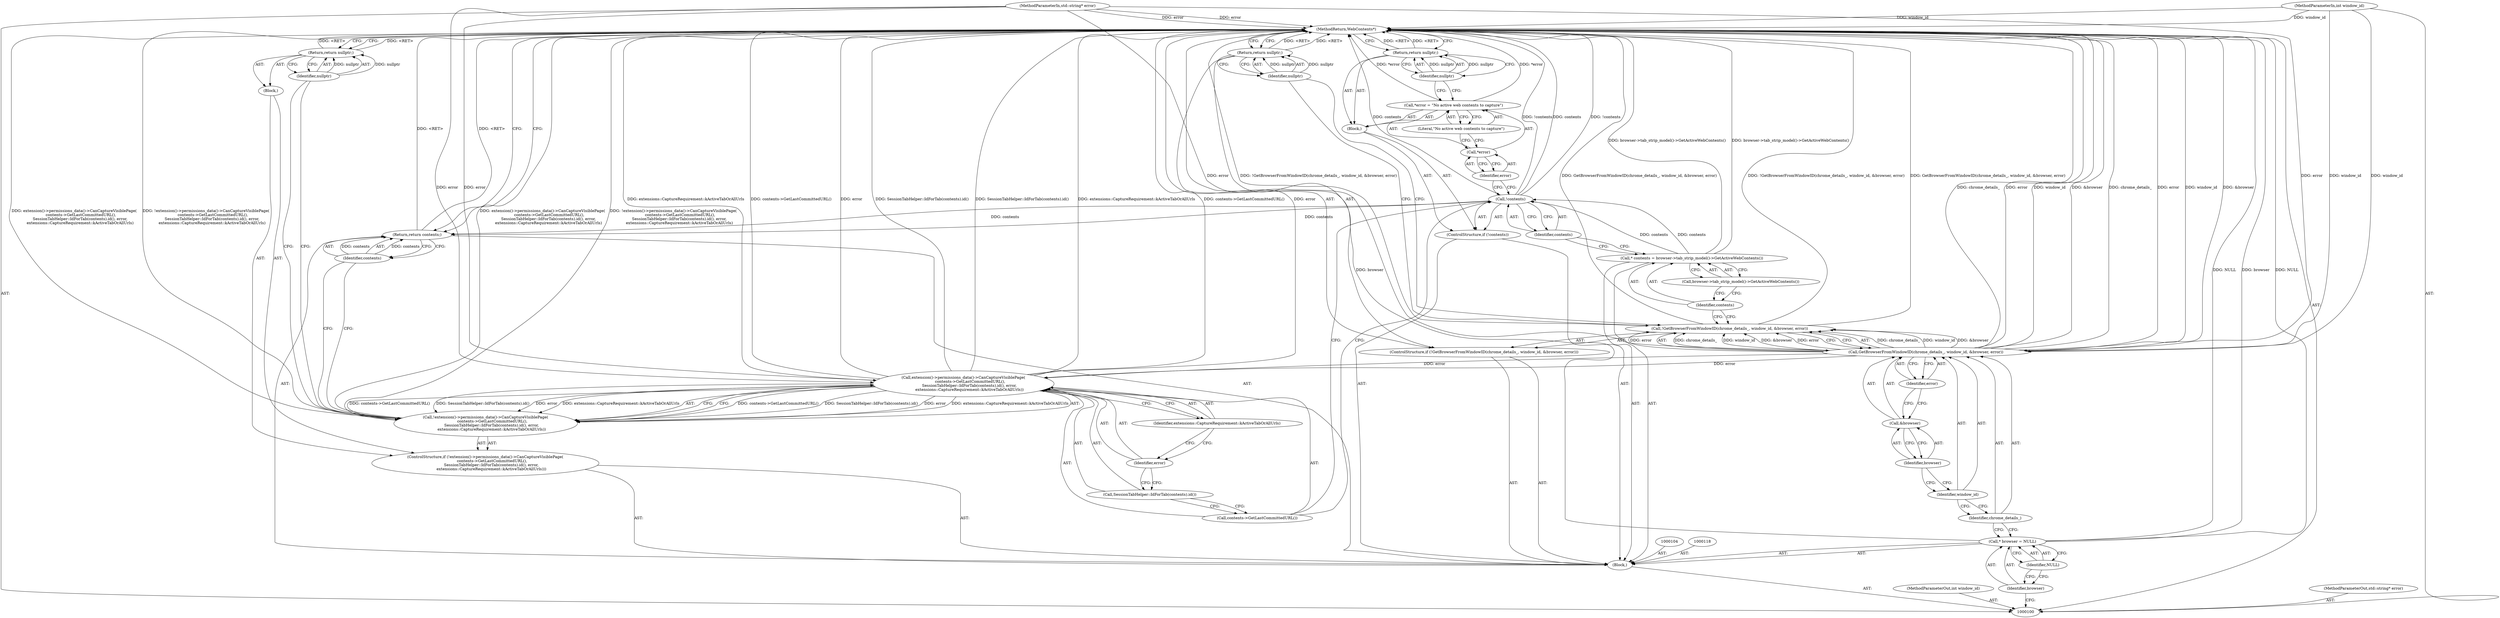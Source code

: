 digraph "0_Chrome_0660e08731fd42076d7242068e9eaed1482b14d5_1" {
"1000144" [label="(MethodReturn,WebContents*)"];
"1000129" [label="(Literal,\"No active web contents to capture\")"];
"1000126" [label="(Call,*error = \"No active web contents to capture\")"];
"1000127" [label="(Call,*error)"];
"1000128" [label="(Identifier,error)"];
"1000131" [label="(Identifier,nullptr)"];
"1000130" [label="(Return,return nullptr;)"];
"1000132" [label="(ControlStructure,if (!extension()->permissions_data()->CanCaptureVisiblePage(\n           contents->GetLastCommittedURL(),\n          SessionTabHelper::IdForTab(contents).id(), error,\n          extensions::CaptureRequirement::kActiveTabOrAllUrls)))"];
"1000133" [label="(Call,!extension()->permissions_data()->CanCaptureVisiblePage(\n           contents->GetLastCommittedURL(),\n          SessionTabHelper::IdForTab(contents).id(), error,\n          extensions::CaptureRequirement::kActiveTabOrAllUrls))"];
"1000134" [label="(Call,extension()->permissions_data()->CanCaptureVisiblePage(\n           contents->GetLastCommittedURL(),\n          SessionTabHelper::IdForTab(contents).id(), error,\n          extensions::CaptureRequirement::kActiveTabOrAllUrls))"];
"1000135" [label="(Call,contents->GetLastCommittedURL())"];
"1000136" [label="(Call,SessionTabHelper::IdForTab(contents).id())"];
"1000137" [label="(Identifier,error)"];
"1000138" [label="(Identifier,extensions::CaptureRequirement::kActiveTabOrAllUrls)"];
"1000139" [label="(Block,)"];
"1000141" [label="(Identifier,nullptr)"];
"1000140" [label="(Return,return nullptr;)"];
"1000101" [label="(MethodParameterIn,int window_id)"];
"1000194" [label="(MethodParameterOut,int window_id)"];
"1000143" [label="(Identifier,contents)"];
"1000142" [label="(Return,return contents;)"];
"1000103" [label="(Block,)"];
"1000102" [label="(MethodParameterIn,std::string* error)"];
"1000195" [label="(MethodParameterOut,std::string* error)"];
"1000106" [label="(Identifier,browser)"];
"1000107" [label="(Identifier,NULL)"];
"1000105" [label="(Call,* browser = NULL)"];
"1000108" [label="(ControlStructure,if (!GetBrowserFromWindowID(chrome_details_, window_id, &browser, error)))"];
"1000111" [label="(Identifier,chrome_details_)"];
"1000112" [label="(Identifier,window_id)"];
"1000113" [label="(Call,&browser)"];
"1000114" [label="(Identifier,browser)"];
"1000109" [label="(Call,!GetBrowserFromWindowID(chrome_details_, window_id, &browser, error))"];
"1000115" [label="(Identifier,error)"];
"1000110" [label="(Call,GetBrowserFromWindowID(chrome_details_, window_id, &browser, error))"];
"1000117" [label="(Identifier,nullptr)"];
"1000116" [label="(Return,return nullptr;)"];
"1000119" [label="(Call,* contents = browser->tab_strip_model()->GetActiveWebContents())"];
"1000120" [label="(Identifier,contents)"];
"1000121" [label="(Call,browser->tab_strip_model()->GetActiveWebContents())"];
"1000125" [label="(Block,)"];
"1000122" [label="(ControlStructure,if (!contents))"];
"1000123" [label="(Call,!contents)"];
"1000124" [label="(Identifier,contents)"];
"1000144" -> "1000100"  [label="AST: "];
"1000144" -> "1000116"  [label="CFG: "];
"1000144" -> "1000130"  [label="CFG: "];
"1000144" -> "1000140"  [label="CFG: "];
"1000144" -> "1000142"  [label="CFG: "];
"1000105" -> "1000144"  [label="DDG: NULL"];
"1000105" -> "1000144"  [label="DDG: browser"];
"1000123" -> "1000144"  [label="DDG: !contents"];
"1000123" -> "1000144"  [label="DDG: contents"];
"1000133" -> "1000144"  [label="DDG: extension()->permissions_data()->CanCaptureVisiblePage(\n           contents->GetLastCommittedURL(),\n          SessionTabHelper::IdForTab(contents).id(), error,\n          extensions::CaptureRequirement::kActiveTabOrAllUrls)"];
"1000133" -> "1000144"  [label="DDG: !extension()->permissions_data()->CanCaptureVisiblePage(\n           contents->GetLastCommittedURL(),\n          SessionTabHelper::IdForTab(contents).id(), error,\n          extensions::CaptureRequirement::kActiveTabOrAllUrls)"];
"1000126" -> "1000144"  [label="DDG: *error"];
"1000134" -> "1000144"  [label="DDG: SessionTabHelper::IdForTab(contents).id()"];
"1000134" -> "1000144"  [label="DDG: extensions::CaptureRequirement::kActiveTabOrAllUrls"];
"1000134" -> "1000144"  [label="DDG: contents->GetLastCommittedURL()"];
"1000134" -> "1000144"  [label="DDG: error"];
"1000110" -> "1000144"  [label="DDG: chrome_details_"];
"1000110" -> "1000144"  [label="DDG: error"];
"1000110" -> "1000144"  [label="DDG: window_id"];
"1000110" -> "1000144"  [label="DDG: &browser"];
"1000119" -> "1000144"  [label="DDG: browser->tab_strip_model()->GetActiveWebContents()"];
"1000102" -> "1000144"  [label="DDG: error"];
"1000101" -> "1000144"  [label="DDG: window_id"];
"1000109" -> "1000144"  [label="DDG: GetBrowserFromWindowID(chrome_details_, window_id, &browser, error)"];
"1000109" -> "1000144"  [label="DDG: !GetBrowserFromWindowID(chrome_details_, window_id, &browser, error)"];
"1000116" -> "1000144"  [label="DDG: <RET>"];
"1000142" -> "1000144"  [label="DDG: <RET>"];
"1000140" -> "1000144"  [label="DDG: <RET>"];
"1000130" -> "1000144"  [label="DDG: <RET>"];
"1000129" -> "1000126"  [label="AST: "];
"1000129" -> "1000127"  [label="CFG: "];
"1000126" -> "1000129"  [label="CFG: "];
"1000126" -> "1000125"  [label="AST: "];
"1000126" -> "1000129"  [label="CFG: "];
"1000127" -> "1000126"  [label="AST: "];
"1000129" -> "1000126"  [label="AST: "];
"1000131" -> "1000126"  [label="CFG: "];
"1000126" -> "1000144"  [label="DDG: *error"];
"1000127" -> "1000126"  [label="AST: "];
"1000127" -> "1000128"  [label="CFG: "];
"1000128" -> "1000127"  [label="AST: "];
"1000129" -> "1000127"  [label="CFG: "];
"1000128" -> "1000127"  [label="AST: "];
"1000128" -> "1000123"  [label="CFG: "];
"1000127" -> "1000128"  [label="CFG: "];
"1000131" -> "1000130"  [label="AST: "];
"1000131" -> "1000126"  [label="CFG: "];
"1000130" -> "1000131"  [label="CFG: "];
"1000131" -> "1000130"  [label="DDG: nullptr"];
"1000130" -> "1000125"  [label="AST: "];
"1000130" -> "1000131"  [label="CFG: "];
"1000131" -> "1000130"  [label="AST: "];
"1000144" -> "1000130"  [label="CFG: "];
"1000130" -> "1000144"  [label="DDG: <RET>"];
"1000131" -> "1000130"  [label="DDG: nullptr"];
"1000132" -> "1000103"  [label="AST: "];
"1000133" -> "1000132"  [label="AST: "];
"1000139" -> "1000132"  [label="AST: "];
"1000133" -> "1000132"  [label="AST: "];
"1000133" -> "1000134"  [label="CFG: "];
"1000134" -> "1000133"  [label="AST: "];
"1000141" -> "1000133"  [label="CFG: "];
"1000143" -> "1000133"  [label="CFG: "];
"1000133" -> "1000144"  [label="DDG: extension()->permissions_data()->CanCaptureVisiblePage(\n           contents->GetLastCommittedURL(),\n          SessionTabHelper::IdForTab(contents).id(), error,\n          extensions::CaptureRequirement::kActiveTabOrAllUrls)"];
"1000133" -> "1000144"  [label="DDG: !extension()->permissions_data()->CanCaptureVisiblePage(\n           contents->GetLastCommittedURL(),\n          SessionTabHelper::IdForTab(contents).id(), error,\n          extensions::CaptureRequirement::kActiveTabOrAllUrls)"];
"1000134" -> "1000133"  [label="DDG: contents->GetLastCommittedURL()"];
"1000134" -> "1000133"  [label="DDG: SessionTabHelper::IdForTab(contents).id()"];
"1000134" -> "1000133"  [label="DDG: error"];
"1000134" -> "1000133"  [label="DDG: extensions::CaptureRequirement::kActiveTabOrAllUrls"];
"1000134" -> "1000133"  [label="AST: "];
"1000134" -> "1000138"  [label="CFG: "];
"1000135" -> "1000134"  [label="AST: "];
"1000136" -> "1000134"  [label="AST: "];
"1000137" -> "1000134"  [label="AST: "];
"1000138" -> "1000134"  [label="AST: "];
"1000133" -> "1000134"  [label="CFG: "];
"1000134" -> "1000144"  [label="DDG: SessionTabHelper::IdForTab(contents).id()"];
"1000134" -> "1000144"  [label="DDG: extensions::CaptureRequirement::kActiveTabOrAllUrls"];
"1000134" -> "1000144"  [label="DDG: contents->GetLastCommittedURL()"];
"1000134" -> "1000144"  [label="DDG: error"];
"1000134" -> "1000133"  [label="DDG: contents->GetLastCommittedURL()"];
"1000134" -> "1000133"  [label="DDG: SessionTabHelper::IdForTab(contents).id()"];
"1000134" -> "1000133"  [label="DDG: error"];
"1000134" -> "1000133"  [label="DDG: extensions::CaptureRequirement::kActiveTabOrAllUrls"];
"1000110" -> "1000134"  [label="DDG: error"];
"1000102" -> "1000134"  [label="DDG: error"];
"1000135" -> "1000134"  [label="AST: "];
"1000135" -> "1000123"  [label="CFG: "];
"1000136" -> "1000135"  [label="CFG: "];
"1000136" -> "1000134"  [label="AST: "];
"1000136" -> "1000135"  [label="CFG: "];
"1000137" -> "1000136"  [label="CFG: "];
"1000137" -> "1000134"  [label="AST: "];
"1000137" -> "1000136"  [label="CFG: "];
"1000138" -> "1000137"  [label="CFG: "];
"1000138" -> "1000134"  [label="AST: "];
"1000138" -> "1000137"  [label="CFG: "];
"1000134" -> "1000138"  [label="CFG: "];
"1000139" -> "1000132"  [label="AST: "];
"1000140" -> "1000139"  [label="AST: "];
"1000141" -> "1000140"  [label="AST: "];
"1000141" -> "1000133"  [label="CFG: "];
"1000140" -> "1000141"  [label="CFG: "];
"1000141" -> "1000140"  [label="DDG: nullptr"];
"1000140" -> "1000139"  [label="AST: "];
"1000140" -> "1000141"  [label="CFG: "];
"1000141" -> "1000140"  [label="AST: "];
"1000144" -> "1000140"  [label="CFG: "];
"1000140" -> "1000144"  [label="DDG: <RET>"];
"1000141" -> "1000140"  [label="DDG: nullptr"];
"1000101" -> "1000100"  [label="AST: "];
"1000101" -> "1000144"  [label="DDG: window_id"];
"1000101" -> "1000110"  [label="DDG: window_id"];
"1000194" -> "1000100"  [label="AST: "];
"1000143" -> "1000142"  [label="AST: "];
"1000143" -> "1000133"  [label="CFG: "];
"1000142" -> "1000143"  [label="CFG: "];
"1000143" -> "1000142"  [label="DDG: contents"];
"1000142" -> "1000103"  [label="AST: "];
"1000142" -> "1000143"  [label="CFG: "];
"1000143" -> "1000142"  [label="AST: "];
"1000144" -> "1000142"  [label="CFG: "];
"1000142" -> "1000144"  [label="DDG: <RET>"];
"1000143" -> "1000142"  [label="DDG: contents"];
"1000123" -> "1000142"  [label="DDG: contents"];
"1000103" -> "1000100"  [label="AST: "];
"1000104" -> "1000103"  [label="AST: "];
"1000105" -> "1000103"  [label="AST: "];
"1000108" -> "1000103"  [label="AST: "];
"1000118" -> "1000103"  [label="AST: "];
"1000119" -> "1000103"  [label="AST: "];
"1000122" -> "1000103"  [label="AST: "];
"1000132" -> "1000103"  [label="AST: "];
"1000142" -> "1000103"  [label="AST: "];
"1000102" -> "1000100"  [label="AST: "];
"1000102" -> "1000144"  [label="DDG: error"];
"1000102" -> "1000110"  [label="DDG: error"];
"1000102" -> "1000134"  [label="DDG: error"];
"1000195" -> "1000100"  [label="AST: "];
"1000106" -> "1000105"  [label="AST: "];
"1000106" -> "1000100"  [label="CFG: "];
"1000107" -> "1000106"  [label="CFG: "];
"1000107" -> "1000105"  [label="AST: "];
"1000107" -> "1000106"  [label="CFG: "];
"1000105" -> "1000107"  [label="CFG: "];
"1000105" -> "1000103"  [label="AST: "];
"1000105" -> "1000107"  [label="CFG: "];
"1000106" -> "1000105"  [label="AST: "];
"1000107" -> "1000105"  [label="AST: "];
"1000111" -> "1000105"  [label="CFG: "];
"1000105" -> "1000144"  [label="DDG: NULL"];
"1000105" -> "1000144"  [label="DDG: browser"];
"1000108" -> "1000103"  [label="AST: "];
"1000109" -> "1000108"  [label="AST: "];
"1000116" -> "1000108"  [label="AST: "];
"1000111" -> "1000110"  [label="AST: "];
"1000111" -> "1000105"  [label="CFG: "];
"1000112" -> "1000111"  [label="CFG: "];
"1000112" -> "1000110"  [label="AST: "];
"1000112" -> "1000111"  [label="CFG: "];
"1000114" -> "1000112"  [label="CFG: "];
"1000113" -> "1000110"  [label="AST: "];
"1000113" -> "1000114"  [label="CFG: "];
"1000114" -> "1000113"  [label="AST: "];
"1000115" -> "1000113"  [label="CFG: "];
"1000114" -> "1000113"  [label="AST: "];
"1000114" -> "1000112"  [label="CFG: "];
"1000113" -> "1000114"  [label="CFG: "];
"1000109" -> "1000108"  [label="AST: "];
"1000109" -> "1000110"  [label="CFG: "];
"1000110" -> "1000109"  [label="AST: "];
"1000117" -> "1000109"  [label="CFG: "];
"1000120" -> "1000109"  [label="CFG: "];
"1000109" -> "1000144"  [label="DDG: GetBrowserFromWindowID(chrome_details_, window_id, &browser, error)"];
"1000109" -> "1000144"  [label="DDG: !GetBrowserFromWindowID(chrome_details_, window_id, &browser, error)"];
"1000110" -> "1000109"  [label="DDG: chrome_details_"];
"1000110" -> "1000109"  [label="DDG: window_id"];
"1000110" -> "1000109"  [label="DDG: &browser"];
"1000110" -> "1000109"  [label="DDG: error"];
"1000115" -> "1000110"  [label="AST: "];
"1000115" -> "1000113"  [label="CFG: "];
"1000110" -> "1000115"  [label="CFG: "];
"1000110" -> "1000109"  [label="AST: "];
"1000110" -> "1000115"  [label="CFG: "];
"1000111" -> "1000110"  [label="AST: "];
"1000112" -> "1000110"  [label="AST: "];
"1000113" -> "1000110"  [label="AST: "];
"1000115" -> "1000110"  [label="AST: "];
"1000109" -> "1000110"  [label="CFG: "];
"1000110" -> "1000144"  [label="DDG: chrome_details_"];
"1000110" -> "1000144"  [label="DDG: error"];
"1000110" -> "1000144"  [label="DDG: window_id"];
"1000110" -> "1000144"  [label="DDG: &browser"];
"1000110" -> "1000109"  [label="DDG: chrome_details_"];
"1000110" -> "1000109"  [label="DDG: window_id"];
"1000110" -> "1000109"  [label="DDG: &browser"];
"1000110" -> "1000109"  [label="DDG: error"];
"1000101" -> "1000110"  [label="DDG: window_id"];
"1000102" -> "1000110"  [label="DDG: error"];
"1000110" -> "1000134"  [label="DDG: error"];
"1000117" -> "1000116"  [label="AST: "];
"1000117" -> "1000109"  [label="CFG: "];
"1000116" -> "1000117"  [label="CFG: "];
"1000117" -> "1000116"  [label="DDG: nullptr"];
"1000116" -> "1000108"  [label="AST: "];
"1000116" -> "1000117"  [label="CFG: "];
"1000117" -> "1000116"  [label="AST: "];
"1000144" -> "1000116"  [label="CFG: "];
"1000116" -> "1000144"  [label="DDG: <RET>"];
"1000117" -> "1000116"  [label="DDG: nullptr"];
"1000119" -> "1000103"  [label="AST: "];
"1000119" -> "1000121"  [label="CFG: "];
"1000120" -> "1000119"  [label="AST: "];
"1000121" -> "1000119"  [label="AST: "];
"1000124" -> "1000119"  [label="CFG: "];
"1000119" -> "1000144"  [label="DDG: browser->tab_strip_model()->GetActiveWebContents()"];
"1000119" -> "1000123"  [label="DDG: contents"];
"1000120" -> "1000119"  [label="AST: "];
"1000120" -> "1000109"  [label="CFG: "];
"1000121" -> "1000120"  [label="CFG: "];
"1000121" -> "1000119"  [label="AST: "];
"1000121" -> "1000120"  [label="CFG: "];
"1000119" -> "1000121"  [label="CFG: "];
"1000125" -> "1000122"  [label="AST: "];
"1000126" -> "1000125"  [label="AST: "];
"1000130" -> "1000125"  [label="AST: "];
"1000122" -> "1000103"  [label="AST: "];
"1000123" -> "1000122"  [label="AST: "];
"1000125" -> "1000122"  [label="AST: "];
"1000123" -> "1000122"  [label="AST: "];
"1000123" -> "1000124"  [label="CFG: "];
"1000124" -> "1000123"  [label="AST: "];
"1000128" -> "1000123"  [label="CFG: "];
"1000135" -> "1000123"  [label="CFG: "];
"1000123" -> "1000144"  [label="DDG: !contents"];
"1000123" -> "1000144"  [label="DDG: contents"];
"1000119" -> "1000123"  [label="DDG: contents"];
"1000123" -> "1000142"  [label="DDG: contents"];
"1000124" -> "1000123"  [label="AST: "];
"1000124" -> "1000119"  [label="CFG: "];
"1000123" -> "1000124"  [label="CFG: "];
}
